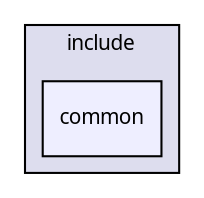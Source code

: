 digraph G {
  compound=true
  node [ fontsize=10, fontname="FreeSans.ttf"];
  edge [ labelfontsize=9, labelfontname="FreeSans.ttf"];
  subgraph clusterdir_42b44183729710e2234ec3a159c2d8e5 {
    graph [ bgcolor="#ddddee", pencolor="black", label="include" fontname="FreeSans.ttf", fontsize=10, URL="dir_42b44183729710e2234ec3a159c2d8e5.html"]
  dir_6885e97dc92666346a5bf0b1e05224cd [shape=box, label="common", style="filled", fillcolor="#eeeeff", pencolor="black", URL="dir_6885e97dc92666346a5bf0b1e05224cd.html"];
  }
}
